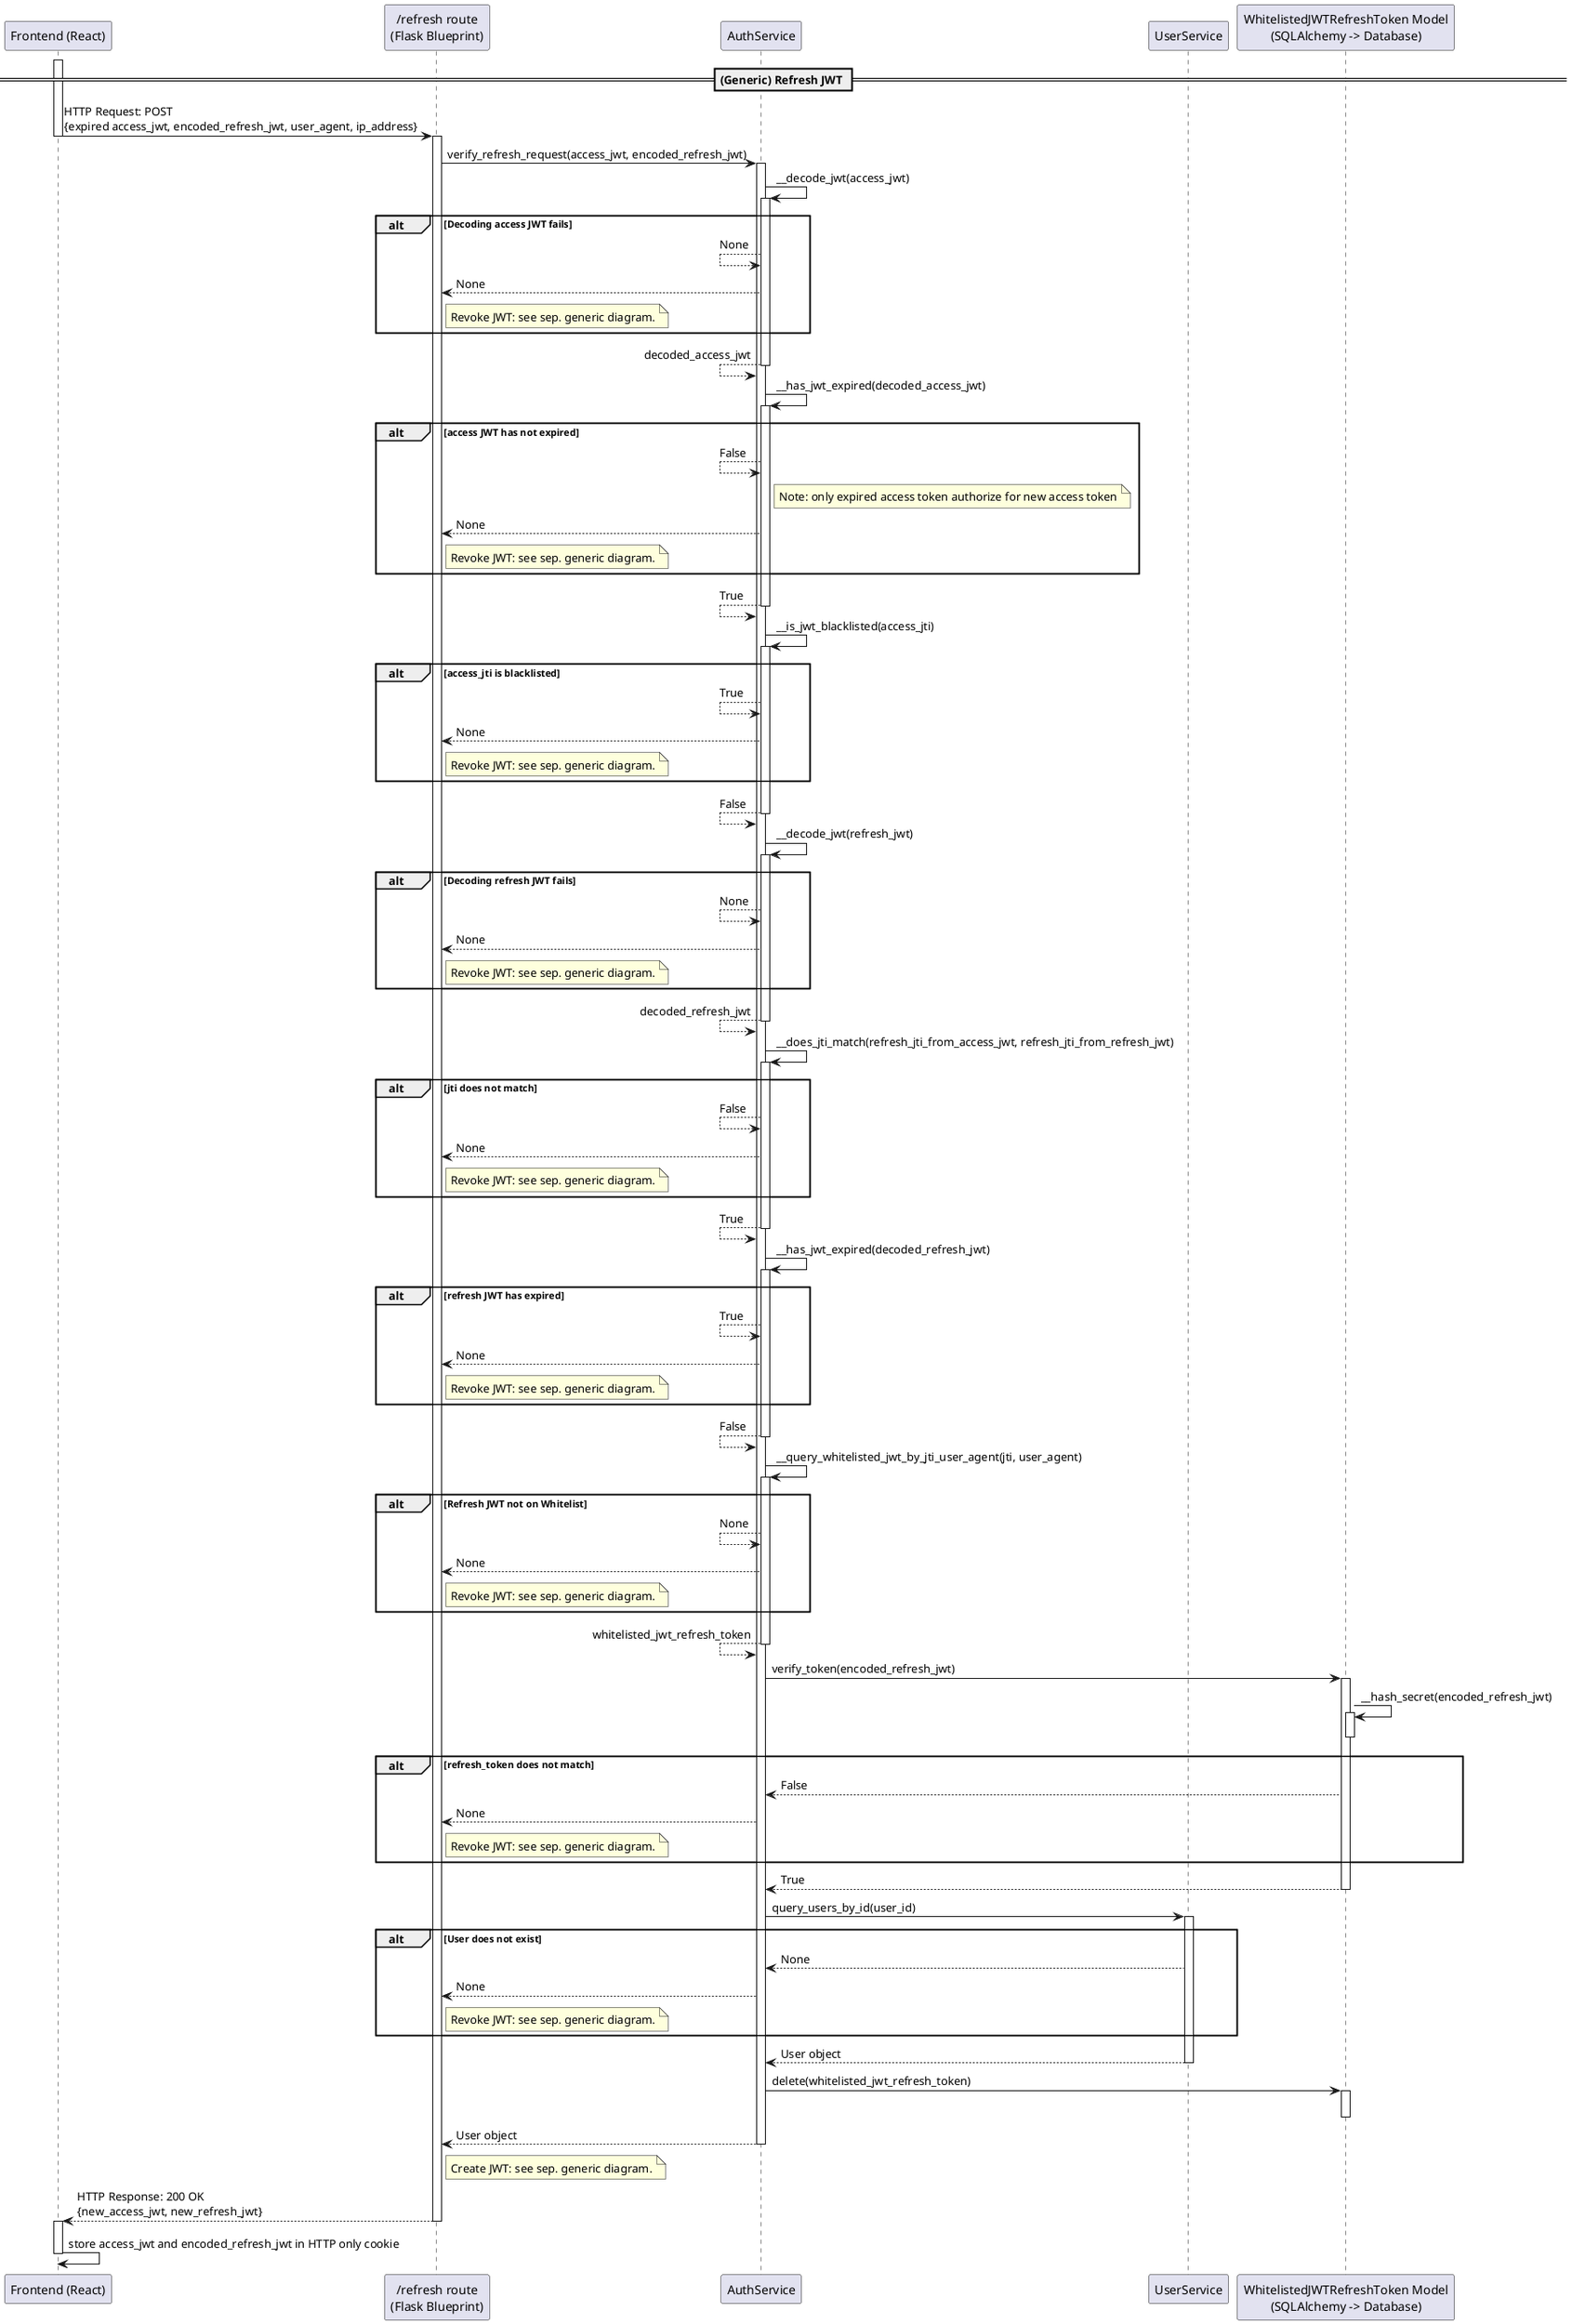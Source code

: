 @startuml
participant "Frontend (React)" as FE
participant "/refresh route\n(Flask Blueprint)" as RR
participant "AuthService" as AS
participant "UserService" as US
participant "WhitelistedJWTRefreshToken Model\n(SQLAlchemy -> Database)" as WM

== (Generic) Refresh JWT ==
activate FE
FE -> RR: HTTP Request: POST\n{expired access_jwt, encoded_refresh_jwt, user_agent, ip_address}
deactivate FE
activate RR
RR -> AS : verify_refresh_request(access_jwt, encoded_refresh_jwt)
activate AS
AS -> AS : __decode_jwt(access_jwt)
activate AS
alt Decoding access JWT fails
    AS <-- AS : None
    RR <-- AS : None
    note right of RR : Revoke JWT: see sep. generic diagram.
end
AS <-- AS : decoded_access_jwt
deactivate AS
AS -> AS : __has_jwt_expired(decoded_access_jwt)
activate AS
alt access JWT has not expired
    AS <-- AS : False
    note right of AS : Note: only expired access token authorize for new access token
    RR <-- AS : None
    note right of RR : Revoke JWT: see sep. generic diagram.
end
AS <-- AS : True
deactivate AS
AS -> AS : __is_jwt_blacklisted(access_jti)
activate AS
alt access_jti is blacklisted
    AS <-- AS : True
    RR <-- AS : None
    note right of RR : Revoke JWT: see sep. generic diagram.
end
AS <-- AS : False
deactivate AS
AS -> AS : __decode_jwt(refresh_jwt)
activate AS
alt Decoding refresh JWT fails
    AS <-- AS : None
    RR <-- AS : None
    note right of RR : Revoke JWT: see sep. generic diagram.
end
AS <-- AS : decoded_refresh_jwt
deactivate AS
AS -> AS : __does_jti_match(refresh_jti_from_access_jwt, refresh_jti_from_refresh_jwt)
activate AS
alt jti does not match
    AS <-- AS : False
    RR <-- AS : None
    note right of RR : Revoke JWT: see sep. generic diagram.
    end
    AS <-- AS : True
deactivate AS
AS -> AS : __has_jwt_expired(decoded_refresh_jwt)
activate AS
alt refresh JWT has expired
    AS <-- AS : True
    RR <-- AS : None
    note right of RR : Revoke JWT: see sep. generic diagram.
end
AS <-- AS : False
deactivate AS
AS -> AS : __query_whitelisted_jwt_by_jti_user_agent(jti, user_agent)
activate AS
alt Refresh JWT not on Whitelist
    AS <-- AS : None
    RR <-- AS : None
    note right of RR : Revoke JWT: see sep. generic diagram.
end
AS <-- AS : whitelisted_jwt_refresh_token
deactivate AS
AS -> WM : verify_token(encoded_refresh_jwt)
activate WM
WM -> WM : __hash_secret(encoded_refresh_jwt)
activate WM
deactivate WM
alt  refresh_token does not match
    AS <-- WM : False
    RR <-- AS : None
    note right of RR : Revoke JWT: see sep. generic diagram.
end
AS <-- WM : True
deactivate WM
AS -> US : query_users_by_id(user_id)
activate US
alt User does not exist
    AS <-- US : None
    RR <-- AS : None
    note right of RR : Revoke JWT: see sep. generic diagram.
end
AS <-- US : User object
deactivate US
AS -> WM : delete(whitelisted_jwt_refresh_token)
activate WM
deactivate WM
RR <-- AS : User object
deactivate AS
note right of RR : Create JWT: see sep. generic diagram.
FE <-- RR : HTTP Response: 200 OK\n{new_access_jwt, new_refresh_jwt}
deactivate RR
activate FE
FE -> FE : store access_jwt and encoded_refresh_jwt in HTTP only cookie
deactivate FE
@enduml